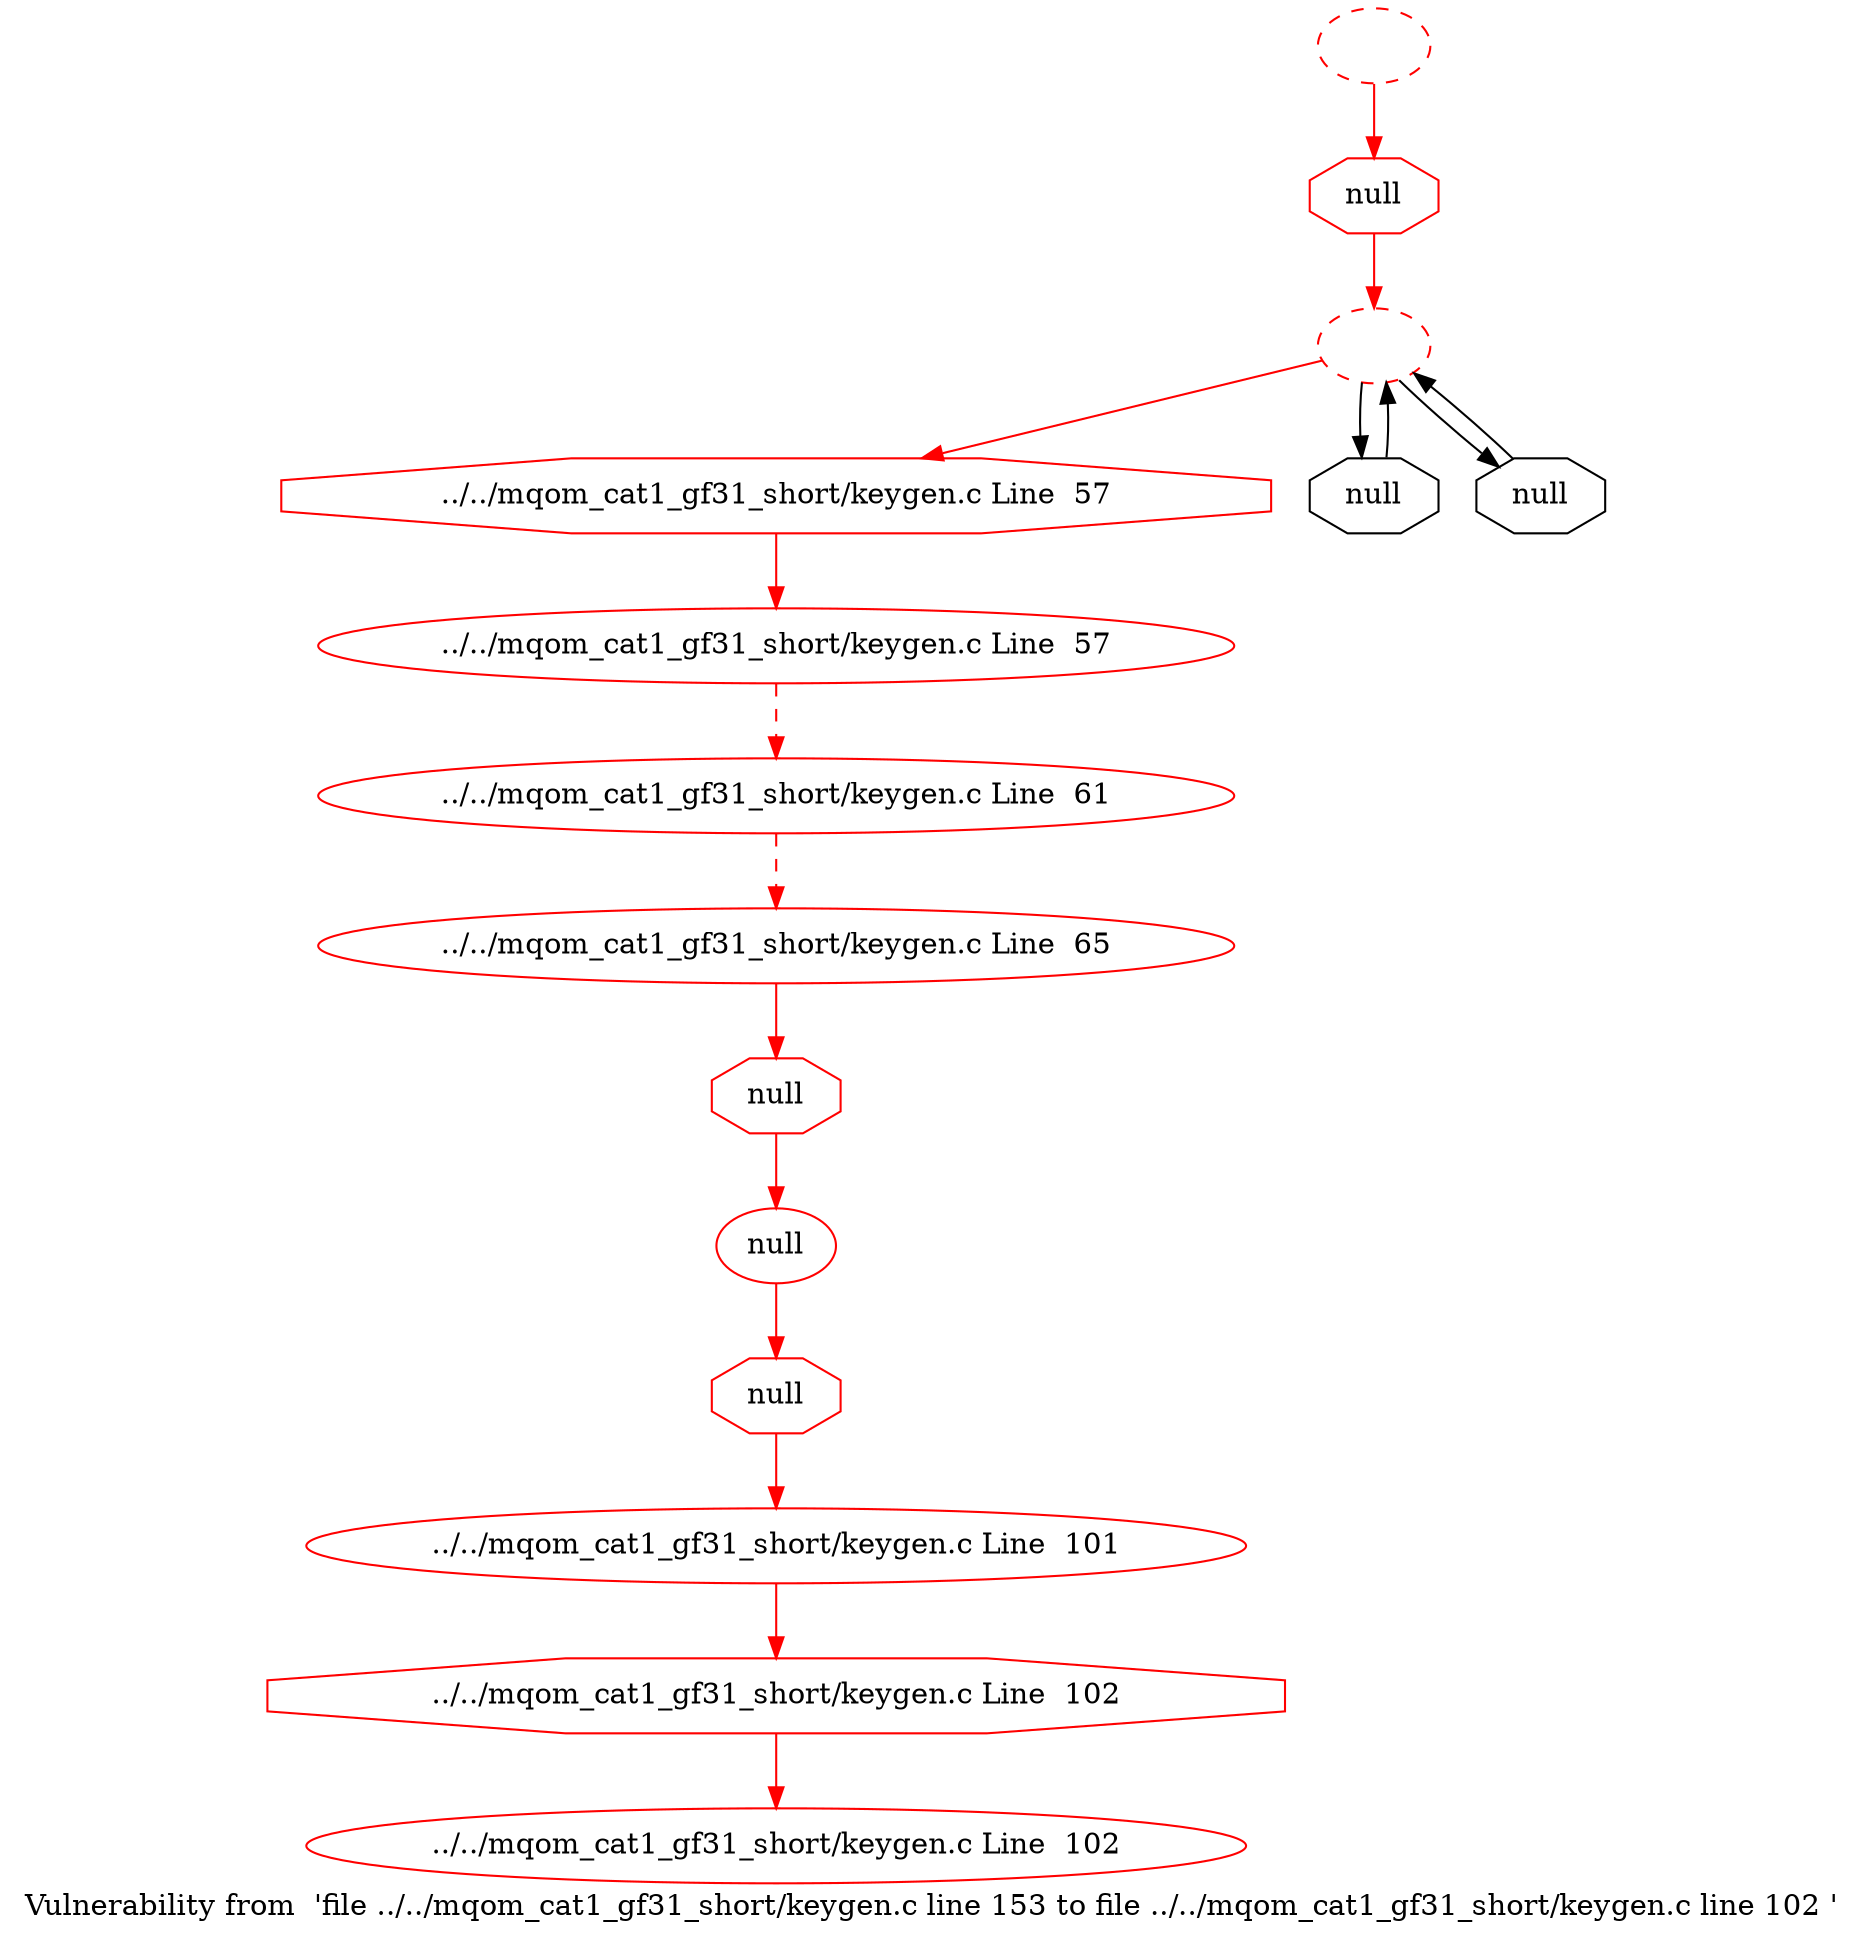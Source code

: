 digraph "Vulnerability from 'file ../../mqom_cat1_gf31_short/keygen.c line 153 to file ../../mqom_cat1_gf31_short/keygen.c line 102 '  "{
label="Vulnerability from  'file ../../mqom_cat1_gf31_short/keygen.c line 153 to file ../../mqom_cat1_gf31_short/keygen.c line 102 ' ";
node_627[shape=octagon,style=solid,label="null", color=red]
node_626[shape=ellipse,style=solid,label="null", color=red]
"node_627"->"node_626" [color=red]
node_635[shape=octagon,style=solid,label="null", color=red]
"node_626"->"node_635" [color=red]
node_625[shape=ellipse,style=solid,label="../../mqom_cat1_gf31_short/keygen.c Line  65", color=red]
"node_625"->"node_627" [color=red]
node_624[shape=ellipse,style=solid,label="../../mqom_cat1_gf31_short/keygen.c Line  61", color=red]
"node_624"->"node_625" [color=red, style=dashed]
node_623[shape=ellipse,style=dashed,label="", color=red]
node_622[shape=octagon,style=solid,label="../../mqom_cat1_gf31_short/keygen.c Line  57", color=red]
"node_623"->"node_622" [color=red]
node_631[shape=octagon,style=solid,label="null"]
"node_623"->"node_631"
node_634[shape=octagon,style=solid,label="null"]
"node_623"->"node_634"
node_621[shape=ellipse,style=solid,label="../../mqom_cat1_gf31_short/keygen.c Line  57", color=red]
"node_622"->"node_621" [color=red]
"node_621"->"node_624" [color=red, style=dashed]
node_629[shape=ellipse,style=solid,label="../../mqom_cat1_gf31_short/keygen.c Line  102", color=red]
node_630[shape=octagon,style=solid,label="../../mqom_cat1_gf31_short/keygen.c Line  102", color=red]
"node_630"->"node_629" [color=red]
"node_631"->"node_623"
node_632[shape=ellipse,style=dashed,label="", color=red]
node_633[shape=octagon,style=solid,label="null", color=red]
"node_632"->"node_633" [color=red]
"node_633"->"node_623" [color=red]
"node_634"->"node_623"
node_628[shape=ellipse,style=solid,label="../../mqom_cat1_gf31_short/keygen.c Line  101", color=red]
"node_635"->"node_628" [color=red]
"node_628"->"node_630" [color=red]
}

